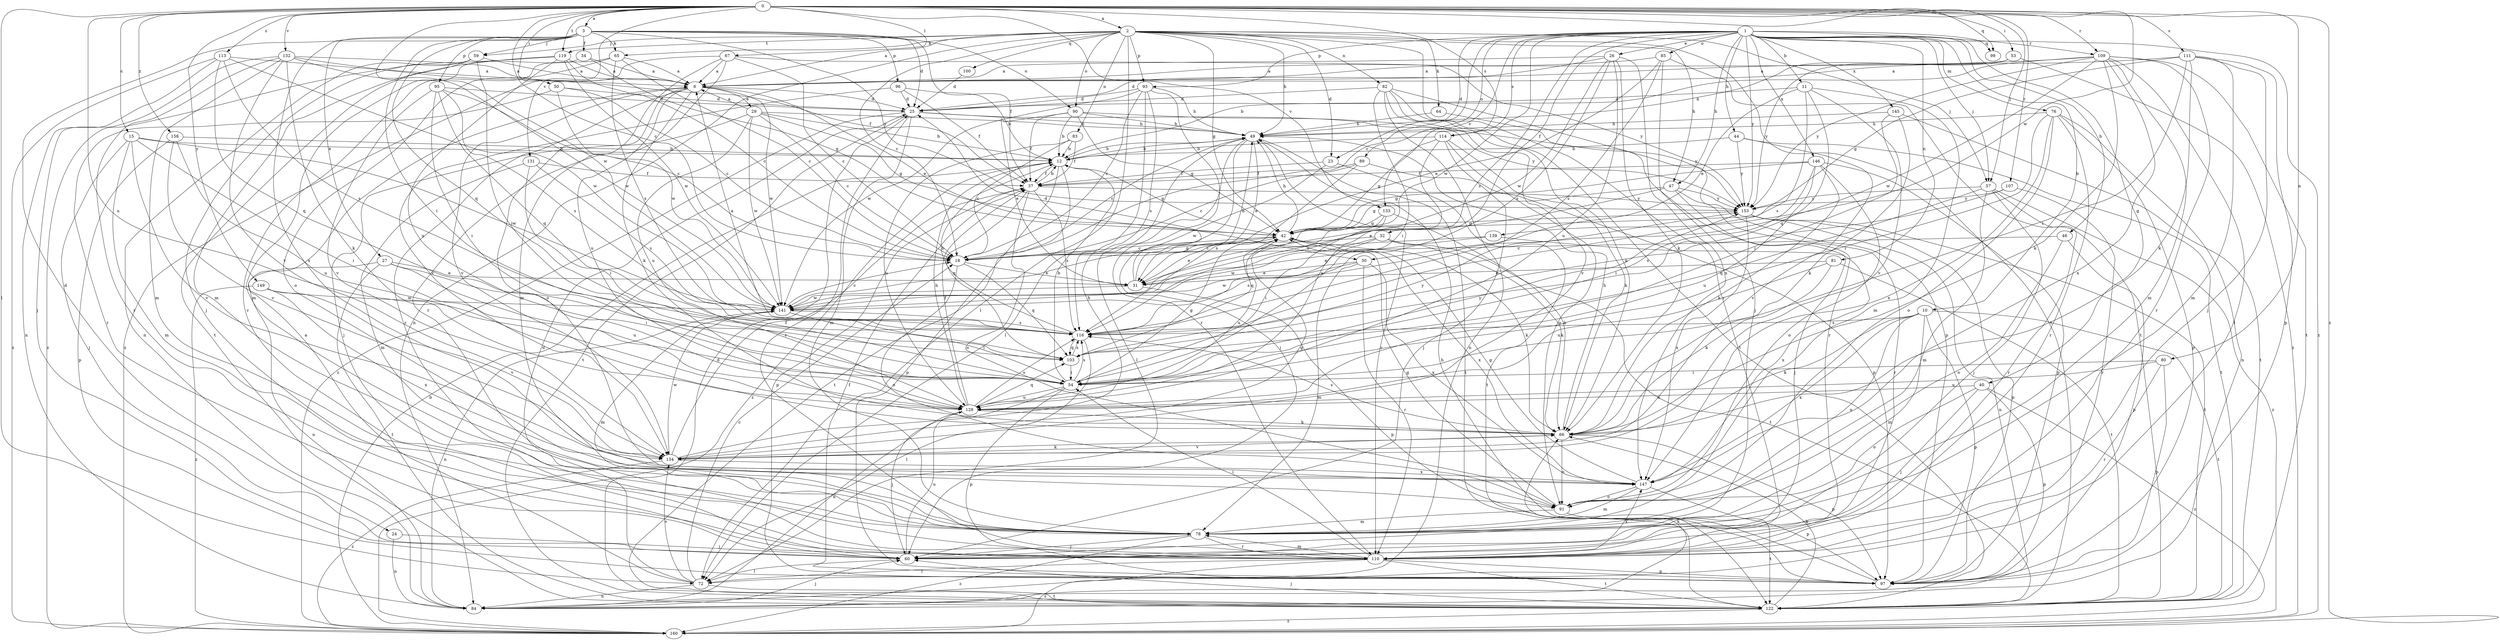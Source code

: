 strict digraph  {
0;
1;
2;
3;
6;
10;
11;
12;
15;
18;
23;
24;
25;
26;
27;
29;
30;
31;
32;
34;
37;
40;
42;
44;
46;
47;
49;
50;
53;
54;
57;
59;
60;
64;
65;
66;
67;
72;
76;
78;
80;
81;
82;
83;
84;
85;
89;
90;
91;
93;
95;
96;
97;
99;
100;
103;
107;
109;
110;
111;
113;
114;
116;
119;
122;
128;
131;
132;
133;
134;
139;
141;
145;
146;
147;
149;
153;
158;
160;
0 -> 2  [label=a];
0 -> 3  [label=a];
0 -> 15  [label=c];
0 -> 18  [label=c];
0 -> 50  [label=i];
0 -> 53  [label=i];
0 -> 57  [label=j];
0 -> 67  [label=l];
0 -> 72  [label=l];
0 -> 80  [label=n];
0 -> 99  [label=q];
0 -> 107  [label=r];
0 -> 109  [label=r];
0 -> 111  [label=s];
0 -> 113  [label=s];
0 -> 114  [label=s];
0 -> 119  [label=t];
0 -> 128  [label=u];
0 -> 131  [label=v];
0 -> 132  [label=v];
0 -> 133  [label=v];
0 -> 139  [label=w];
0 -> 141  [label=w];
0 -> 149  [label=y];
0 -> 158  [label=z];
0 -> 160  [label=z];
1 -> 10  [label=b];
1 -> 11  [label=b];
1 -> 18  [label=c];
1 -> 23  [label=d];
1 -> 26  [label=e];
1 -> 32  [label=f];
1 -> 40  [label=g];
1 -> 44  [label=h];
1 -> 46  [label=h];
1 -> 47  [label=h];
1 -> 57  [label=j];
1 -> 76  [label=m];
1 -> 81  [label=n];
1 -> 85  [label=o];
1 -> 89  [label=o];
1 -> 93  [label=p];
1 -> 99  [label=q];
1 -> 109  [label=r];
1 -> 114  [label=s];
1 -> 116  [label=s];
1 -> 133  [label=v];
1 -> 141  [label=w];
1 -> 145  [label=x];
1 -> 146  [label=x];
1 -> 153  [label=y];
1 -> 160  [label=z];
2 -> 6  [label=a];
2 -> 18  [label=c];
2 -> 23  [label=d];
2 -> 42  [label=g];
2 -> 47  [label=h];
2 -> 49  [label=h];
2 -> 57  [label=j];
2 -> 59  [label=j];
2 -> 64  [label=k];
2 -> 65  [label=k];
2 -> 72  [label=l];
2 -> 82  [label=n];
2 -> 83  [label=n];
2 -> 84  [label=n];
2 -> 90  [label=o];
2 -> 93  [label=p];
2 -> 100  [label=q];
2 -> 110  [label=r];
2 -> 119  [label=t];
2 -> 122  [label=t];
3 -> 24  [label=d];
3 -> 25  [label=d];
3 -> 27  [label=e];
3 -> 34  [label=f];
3 -> 37  [label=f];
3 -> 54  [label=i];
3 -> 59  [label=j];
3 -> 65  [label=k];
3 -> 90  [label=o];
3 -> 95  [label=p];
3 -> 96  [label=p];
3 -> 103  [label=q];
3 -> 147  [label=x];
3 -> 153  [label=y];
6 -> 25  [label=d];
6 -> 29  [label=e];
6 -> 30  [label=e];
6 -> 66  [label=k];
6 -> 91  [label=o];
6 -> 110  [label=r];
6 -> 128  [label=u];
6 -> 134  [label=v];
6 -> 141  [label=w];
10 -> 66  [label=k];
10 -> 78  [label=m];
10 -> 91  [label=o];
10 -> 97  [label=p];
10 -> 116  [label=s];
10 -> 122  [label=t];
10 -> 147  [label=x];
11 -> 25  [label=d];
11 -> 30  [label=e];
11 -> 78  [label=m];
11 -> 103  [label=q];
11 -> 116  [label=s];
11 -> 134  [label=v];
12 -> 37  [label=f];
12 -> 42  [label=g];
12 -> 49  [label=h];
12 -> 97  [label=p];
12 -> 122  [label=t];
12 -> 160  [label=z];
15 -> 12  [label=b];
15 -> 54  [label=i];
15 -> 60  [label=j];
15 -> 78  [label=m];
15 -> 134  [label=v];
15 -> 141  [label=w];
18 -> 31  [label=e];
18 -> 42  [label=g];
18 -> 91  [label=o];
18 -> 103  [label=q];
23 -> 37  [label=f];
23 -> 122  [label=t];
23 -> 141  [label=w];
24 -> 60  [label=j];
24 -> 84  [label=n];
25 -> 49  [label=h];
25 -> 78  [label=m];
25 -> 110  [label=r];
25 -> 122  [label=t];
25 -> 153  [label=y];
25 -> 160  [label=z];
26 -> 6  [label=a];
26 -> 25  [label=d];
26 -> 66  [label=k];
26 -> 116  [label=s];
26 -> 128  [label=u];
26 -> 141  [label=w];
26 -> 147  [label=x];
27 -> 31  [label=e];
27 -> 54  [label=i];
27 -> 84  [label=n];
27 -> 122  [label=t];
27 -> 128  [label=u];
29 -> 6  [label=a];
29 -> 12  [label=b];
29 -> 18  [label=c];
29 -> 42  [label=g];
29 -> 49  [label=h];
29 -> 60  [label=j];
29 -> 128  [label=u];
29 -> 141  [label=w];
30 -> 31  [label=e];
30 -> 78  [label=m];
30 -> 110  [label=r];
30 -> 141  [label=w];
30 -> 147  [label=x];
31 -> 25  [label=d];
31 -> 49  [label=h];
31 -> 97  [label=p];
31 -> 141  [label=w];
32 -> 18  [label=c];
32 -> 66  [label=k];
32 -> 116  [label=s];
32 -> 122  [label=t];
32 -> 141  [label=w];
34 -> 6  [label=a];
34 -> 42  [label=g];
34 -> 78  [label=m];
37 -> 12  [label=b];
37 -> 91  [label=o];
37 -> 97  [label=p];
37 -> 103  [label=q];
37 -> 116  [label=s];
37 -> 153  [label=y];
40 -> 60  [label=j];
40 -> 91  [label=o];
40 -> 97  [label=p];
40 -> 128  [label=u];
40 -> 160  [label=z];
42 -> 18  [label=c];
42 -> 31  [label=e];
42 -> 49  [label=h];
42 -> 66  [label=k];
42 -> 128  [label=u];
42 -> 147  [label=x];
44 -> 12  [label=b];
44 -> 122  [label=t];
44 -> 134  [label=v];
44 -> 153  [label=y];
46 -> 18  [label=c];
46 -> 91  [label=o];
46 -> 97  [label=p];
47 -> 31  [label=e];
47 -> 42  [label=g];
47 -> 60  [label=j];
47 -> 110  [label=r];
47 -> 153  [label=y];
49 -> 12  [label=b];
49 -> 18  [label=c];
49 -> 31  [label=e];
49 -> 60  [label=j];
49 -> 72  [label=l];
49 -> 110  [label=r];
49 -> 122  [label=t];
50 -> 18  [label=c];
50 -> 25  [label=d];
50 -> 110  [label=r];
50 -> 141  [label=w];
53 -> 6  [label=a];
53 -> 49  [label=h];
53 -> 153  [label=y];
53 -> 160  [label=z];
54 -> 12  [label=b];
54 -> 42  [label=g];
54 -> 84  [label=n];
54 -> 97  [label=p];
54 -> 116  [label=s];
54 -> 128  [label=u];
54 -> 153  [label=y];
57 -> 60  [label=j];
57 -> 78  [label=m];
57 -> 103  [label=q];
57 -> 110  [label=r];
57 -> 153  [label=y];
57 -> 160  [label=z];
59 -> 6  [label=a];
59 -> 54  [label=i];
59 -> 60  [label=j];
59 -> 84  [label=n];
59 -> 122  [label=t];
60 -> 72  [label=l];
60 -> 128  [label=u];
64 -> 49  [label=h];
64 -> 110  [label=r];
65 -> 6  [label=a];
65 -> 18  [label=c];
65 -> 91  [label=o];
65 -> 110  [label=r];
65 -> 116  [label=s];
66 -> 49  [label=h];
66 -> 91  [label=o];
66 -> 97  [label=p];
66 -> 116  [label=s];
66 -> 134  [label=v];
67 -> 6  [label=a];
67 -> 18  [label=c];
67 -> 78  [label=m];
67 -> 110  [label=r];
67 -> 153  [label=y];
67 -> 160  [label=z];
72 -> 6  [label=a];
72 -> 18  [label=c];
72 -> 25  [label=d];
72 -> 84  [label=n];
72 -> 122  [label=t];
72 -> 134  [label=v];
76 -> 49  [label=h];
76 -> 54  [label=i];
76 -> 84  [label=n];
76 -> 91  [label=o];
76 -> 97  [label=p];
76 -> 110  [label=r];
76 -> 147  [label=x];
78 -> 60  [label=j];
78 -> 110  [label=r];
78 -> 160  [label=z];
80 -> 54  [label=i];
80 -> 97  [label=p];
80 -> 110  [label=r];
80 -> 128  [label=u];
81 -> 31  [label=e];
81 -> 66  [label=k];
81 -> 122  [label=t];
81 -> 128  [label=u];
82 -> 25  [label=d];
82 -> 54  [label=i];
82 -> 66  [label=k];
82 -> 84  [label=n];
82 -> 97  [label=p];
82 -> 122  [label=t];
82 -> 134  [label=v];
83 -> 12  [label=b];
83 -> 18  [label=c];
83 -> 37  [label=f];
83 -> 128  [label=u];
84 -> 60  [label=j];
84 -> 66  [label=k];
85 -> 6  [label=a];
85 -> 31  [label=e];
85 -> 60  [label=j];
85 -> 116  [label=s];
85 -> 122  [label=t];
89 -> 18  [label=c];
89 -> 37  [label=f];
89 -> 97  [label=p];
89 -> 116  [label=s];
90 -> 12  [label=b];
90 -> 31  [label=e];
90 -> 37  [label=f];
90 -> 42  [label=g];
90 -> 49  [label=h];
90 -> 153  [label=y];
91 -> 42  [label=g];
91 -> 78  [label=m];
91 -> 122  [label=t];
93 -> 18  [label=c];
93 -> 25  [label=d];
93 -> 49  [label=h];
93 -> 72  [label=l];
93 -> 110  [label=r];
93 -> 116  [label=s];
93 -> 141  [label=w];
95 -> 18  [label=c];
95 -> 25  [label=d];
95 -> 54  [label=i];
95 -> 103  [label=q];
95 -> 116  [label=s];
95 -> 134  [label=v];
96 -> 12  [label=b];
96 -> 25  [label=d];
96 -> 37  [label=f];
96 -> 134  [label=v];
97 -> 37  [label=f];
97 -> 49  [label=h];
100 -> 25  [label=d];
103 -> 54  [label=i];
103 -> 116  [label=s];
103 -> 153  [label=y];
107 -> 110  [label=r];
107 -> 116  [label=s];
107 -> 153  [label=y];
109 -> 6  [label=a];
109 -> 12  [label=b];
109 -> 66  [label=k];
109 -> 72  [label=l];
109 -> 78  [label=m];
109 -> 110  [label=r];
109 -> 122  [label=t];
109 -> 141  [label=w];
109 -> 147  [label=x];
109 -> 153  [label=y];
110 -> 54  [label=i];
110 -> 72  [label=l];
110 -> 78  [label=m];
110 -> 97  [label=p];
110 -> 122  [label=t];
110 -> 147  [label=x];
110 -> 160  [label=z];
111 -> 6  [label=a];
111 -> 42  [label=g];
111 -> 54  [label=i];
111 -> 60  [label=j];
111 -> 66  [label=k];
111 -> 78  [label=m];
111 -> 97  [label=p];
113 -> 6  [label=a];
113 -> 84  [label=n];
113 -> 103  [label=q];
113 -> 116  [label=s];
113 -> 141  [label=w];
113 -> 160  [label=z];
114 -> 12  [label=b];
114 -> 42  [label=g];
114 -> 60  [label=j];
114 -> 66  [label=k];
114 -> 91  [label=o];
114 -> 128  [label=u];
116 -> 6  [label=a];
116 -> 12  [label=b];
116 -> 72  [label=l];
116 -> 103  [label=q];
119 -> 6  [label=a];
119 -> 18  [label=c];
119 -> 78  [label=m];
119 -> 128  [label=u];
119 -> 141  [label=w];
119 -> 160  [label=z];
122 -> 25  [label=d];
122 -> 60  [label=j];
122 -> 66  [label=k];
122 -> 160  [label=z];
128 -> 12  [label=b];
128 -> 37  [label=f];
128 -> 60  [label=j];
128 -> 66  [label=k];
128 -> 103  [label=q];
128 -> 116  [label=s];
131 -> 37  [label=f];
131 -> 54  [label=i];
131 -> 78  [label=m];
131 -> 116  [label=s];
132 -> 6  [label=a];
132 -> 37  [label=f];
132 -> 60  [label=j];
132 -> 66  [label=k];
132 -> 78  [label=m];
132 -> 110  [label=r];
132 -> 134  [label=v];
132 -> 141  [label=w];
133 -> 42  [label=g];
133 -> 54  [label=i];
133 -> 66  [label=k];
133 -> 103  [label=q];
134 -> 37  [label=f];
134 -> 42  [label=g];
134 -> 49  [label=h];
134 -> 66  [label=k];
134 -> 141  [label=w];
134 -> 147  [label=x];
134 -> 160  [label=z];
139 -> 18  [label=c];
139 -> 31  [label=e];
139 -> 147  [label=x];
141 -> 18  [label=c];
141 -> 54  [label=i];
141 -> 78  [label=m];
141 -> 84  [label=n];
141 -> 116  [label=s];
145 -> 49  [label=h];
145 -> 54  [label=i];
145 -> 66  [label=k];
145 -> 122  [label=t];
146 -> 37  [label=f];
146 -> 42  [label=g];
146 -> 54  [label=i];
146 -> 66  [label=k];
146 -> 91  [label=o];
146 -> 97  [label=p];
146 -> 128  [label=u];
147 -> 42  [label=g];
147 -> 78  [label=m];
147 -> 91  [label=o];
147 -> 97  [label=p];
149 -> 134  [label=v];
149 -> 141  [label=w];
149 -> 147  [label=x];
149 -> 160  [label=z];
153 -> 42  [label=g];
153 -> 84  [label=n];
153 -> 97  [label=p];
153 -> 122  [label=t];
153 -> 147  [label=x];
158 -> 12  [label=b];
158 -> 97  [label=p];
158 -> 128  [label=u];
158 -> 134  [label=v];
160 -> 12  [label=b];
}
